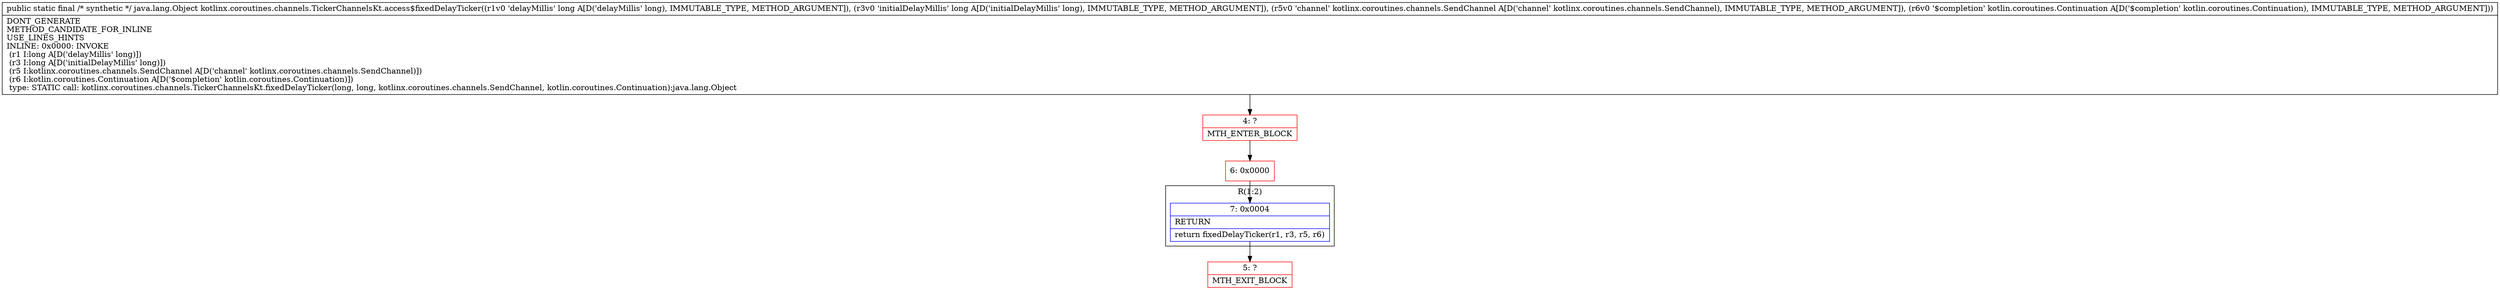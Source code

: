digraph "CFG forkotlinx.coroutines.channels.TickerChannelsKt.access$fixedDelayTicker(JJLkotlinx\/coroutines\/channels\/SendChannel;Lkotlin\/coroutines\/Continuation;)Ljava\/lang\/Object;" {
subgraph cluster_Region_1983362609 {
label = "R(1:2)";
node [shape=record,color=blue];
Node_7 [shape=record,label="{7\:\ 0x0004|RETURN\l|return fixedDelayTicker(r1, r3, r5, r6)\l}"];
}
Node_4 [shape=record,color=red,label="{4\:\ ?|MTH_ENTER_BLOCK\l}"];
Node_6 [shape=record,color=red,label="{6\:\ 0x0000}"];
Node_5 [shape=record,color=red,label="{5\:\ ?|MTH_EXIT_BLOCK\l}"];
MethodNode[shape=record,label="{public static final \/* synthetic *\/ java.lang.Object kotlinx.coroutines.channels.TickerChannelsKt.access$fixedDelayTicker((r1v0 'delayMillis' long A[D('delayMillis' long), IMMUTABLE_TYPE, METHOD_ARGUMENT]), (r3v0 'initialDelayMillis' long A[D('initialDelayMillis' long), IMMUTABLE_TYPE, METHOD_ARGUMENT]), (r5v0 'channel' kotlinx.coroutines.channels.SendChannel A[D('channel' kotlinx.coroutines.channels.SendChannel), IMMUTABLE_TYPE, METHOD_ARGUMENT]), (r6v0 '$completion' kotlin.coroutines.Continuation A[D('$completion' kotlin.coroutines.Continuation), IMMUTABLE_TYPE, METHOD_ARGUMENT]))  | DONT_GENERATE\lMETHOD_CANDIDATE_FOR_INLINE\lUSE_LINES_HINTS\lINLINE: 0x0000: INVOKE  \l  (r1 I:long A[D('delayMillis' long)])\l  (r3 I:long A[D('initialDelayMillis' long)])\l  (r5 I:kotlinx.coroutines.channels.SendChannel A[D('channel' kotlinx.coroutines.channels.SendChannel)])\l  (r6 I:kotlin.coroutines.Continuation A[D('$completion' kotlin.coroutines.Continuation)])\l type: STATIC call: kotlinx.coroutines.channels.TickerChannelsKt.fixedDelayTicker(long, long, kotlinx.coroutines.channels.SendChannel, kotlin.coroutines.Continuation):java.lang.Object\l}"];
MethodNode -> Node_4;Node_7 -> Node_5;
Node_4 -> Node_6;
Node_6 -> Node_7;
}

